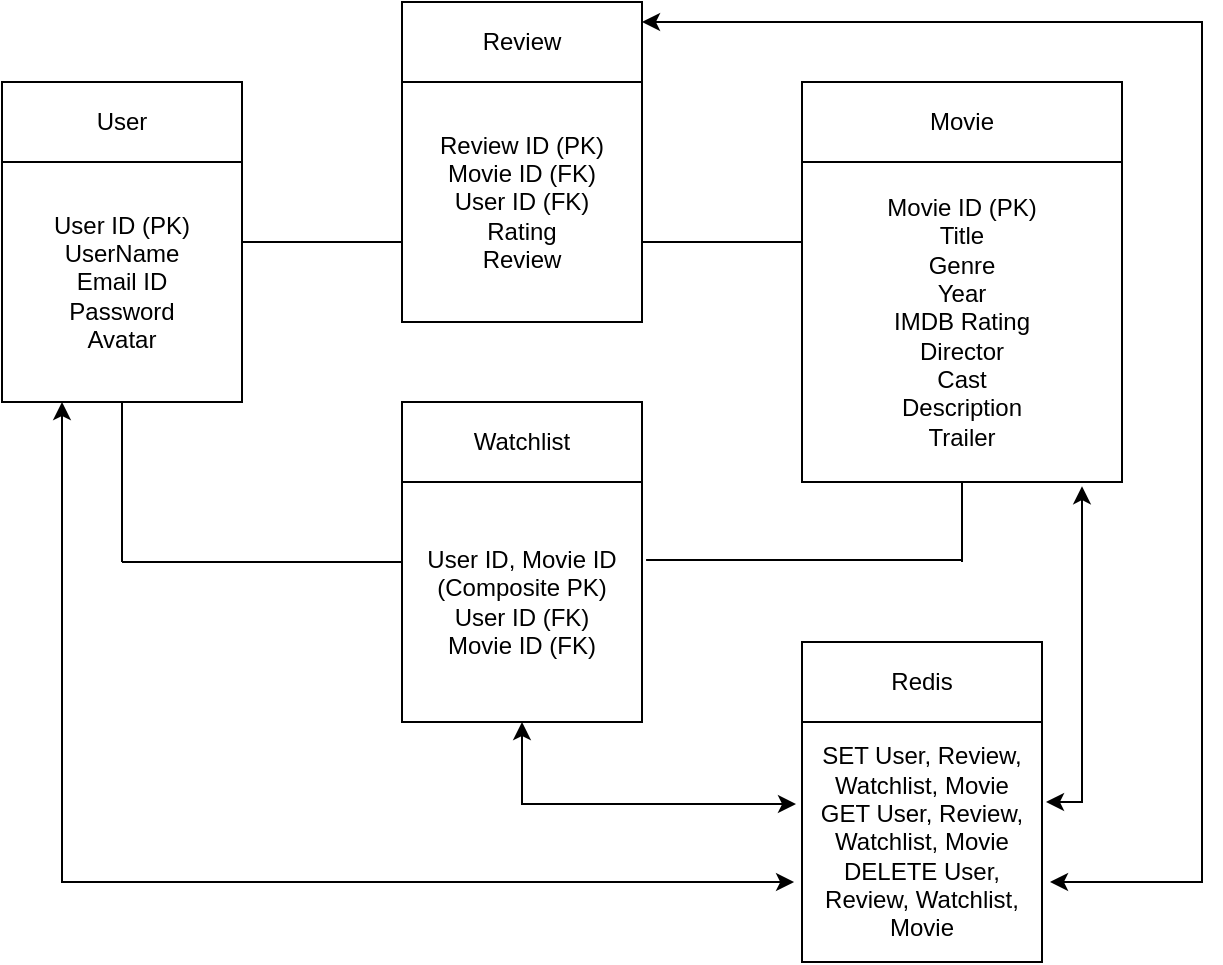 <mxfile version="26.0.2" pages="2">
  <diagram name="logical-model" id="VopYimtMmW9J_96sU1e9">
    <mxGraphModel dx="977" dy="590" grid="1" gridSize="10" guides="1" tooltips="1" connect="1" arrows="1" fold="1" page="1" pageScale="1" pageWidth="850" pageHeight="1100" math="0" shadow="0">
      <root>
        <mxCell id="0" />
        <mxCell id="1" parent="0" />
        <mxCell id="fMXuNrvXQG_GhTWxaBoO-1" value="User" style="rounded=0;whiteSpace=wrap;html=1;" vertex="1" parent="1">
          <mxGeometry x="80" y="120" width="120" height="40" as="geometry" />
        </mxCell>
        <mxCell id="fMXuNrvXQG_GhTWxaBoO-2" value="User ID (PK)&lt;div&gt;UserName&lt;/div&gt;&lt;div&gt;Email ID&lt;/div&gt;&lt;div&gt;Password&lt;/div&gt;&lt;div&gt;Avatar&lt;/div&gt;" style="whiteSpace=wrap;html=1;aspect=fixed;" vertex="1" parent="1">
          <mxGeometry x="80" y="160" width="120" height="120" as="geometry" />
        </mxCell>
        <mxCell id="fMXuNrvXQG_GhTWxaBoO-3" value="Review" style="rounded=0;whiteSpace=wrap;html=1;" vertex="1" parent="1">
          <mxGeometry x="280" y="80" width="120" height="40" as="geometry" />
        </mxCell>
        <mxCell id="fMXuNrvXQG_GhTWxaBoO-4" value="Review ID (PK)&lt;div&gt;Movie ID (FK)&lt;/div&gt;&lt;div&gt;User ID (FK)&lt;/div&gt;&lt;div&gt;Rating&lt;/div&gt;&lt;div&gt;Review&lt;/div&gt;" style="whiteSpace=wrap;html=1;aspect=fixed;" vertex="1" parent="1">
          <mxGeometry x="280" y="120" width="120" height="120" as="geometry" />
        </mxCell>
        <mxCell id="fMXuNrvXQG_GhTWxaBoO-5" value="Watchlist" style="rounded=0;whiteSpace=wrap;html=1;" vertex="1" parent="1">
          <mxGeometry x="280" y="280" width="120" height="40" as="geometry" />
        </mxCell>
        <mxCell id="fMXuNrvXQG_GhTWxaBoO-6" value="User ID, Movie ID (Composite PK)&lt;div&gt;User ID (FK)&lt;/div&gt;&lt;div&gt;Movie ID (FK)&lt;/div&gt;" style="whiteSpace=wrap;html=1;aspect=fixed;" vertex="1" parent="1">
          <mxGeometry x="280" y="320" width="120" height="120" as="geometry" />
        </mxCell>
        <mxCell id="fMXuNrvXQG_GhTWxaBoO-7" value="Movie" style="rounded=0;whiteSpace=wrap;html=1;" vertex="1" parent="1">
          <mxGeometry x="480" y="120" width="160" height="40" as="geometry" />
        </mxCell>
        <mxCell id="fMXuNrvXQG_GhTWxaBoO-8" value="Movie ID (PK)&lt;div&gt;Title&lt;/div&gt;&lt;div&gt;Genre&lt;/div&gt;&lt;div&gt;Year&lt;/div&gt;&lt;div&gt;IMDB Rating&lt;/div&gt;&lt;div&gt;Director&lt;/div&gt;&lt;div&gt;Cast&lt;/div&gt;&lt;div&gt;Description&lt;/div&gt;&lt;div&gt;Trailer&lt;/div&gt;" style="whiteSpace=wrap;html=1;aspect=fixed;" vertex="1" parent="1">
          <mxGeometry x="480" y="160" width="160" height="160" as="geometry" />
        </mxCell>
        <mxCell id="fMXuNrvXQG_GhTWxaBoO-9" value="Redis" style="rounded=0;whiteSpace=wrap;html=1;" vertex="1" parent="1">
          <mxGeometry x="480" y="400" width="120" height="40" as="geometry" />
        </mxCell>
        <mxCell id="fMXuNrvXQG_GhTWxaBoO-10" value="SET User, Review, Watchlist, Movie&lt;div&gt;GET User, Review, Watchlist, Movie&lt;/div&gt;&lt;div&gt;DELETE User, Review, Watchlist, Movie&lt;/div&gt;" style="whiteSpace=wrap;html=1;aspect=fixed;" vertex="1" parent="1">
          <mxGeometry x="480" y="440" width="120" height="120" as="geometry" />
        </mxCell>
        <mxCell id="fMXuNrvXQG_GhTWxaBoO-11" value="" style="endArrow=none;html=1;rounded=0;exitX=1.017;exitY=0.325;exitDx=0;exitDy=0;exitPerimeter=0;" edge="1" parent="1" source="fMXuNrvXQG_GhTWxaBoO-6">
          <mxGeometry width="50" height="50" relative="1" as="geometry">
            <mxPoint x="400" y="330" as="sourcePoint" />
            <mxPoint x="560" y="359" as="targetPoint" />
          </mxGeometry>
        </mxCell>
        <mxCell id="fMXuNrvXQG_GhTWxaBoO-12" value="" style="endArrow=none;html=1;rounded=0;entryX=0.5;entryY=1;entryDx=0;entryDy=0;" edge="1" parent="1" target="fMXuNrvXQG_GhTWxaBoO-8">
          <mxGeometry width="50" height="50" relative="1" as="geometry">
            <mxPoint x="560" y="360" as="sourcePoint" />
            <mxPoint x="450" y="280" as="targetPoint" />
          </mxGeometry>
        </mxCell>
        <mxCell id="fMXuNrvXQG_GhTWxaBoO-13" value="" style="endArrow=none;html=1;rounded=0;entryX=0;entryY=0.25;entryDx=0;entryDy=0;" edge="1" parent="1" target="fMXuNrvXQG_GhTWxaBoO-8">
          <mxGeometry width="50" height="50" relative="1" as="geometry">
            <mxPoint x="400" y="200" as="sourcePoint" />
            <mxPoint x="450" y="280" as="targetPoint" />
          </mxGeometry>
        </mxCell>
        <mxCell id="fMXuNrvXQG_GhTWxaBoO-14" value="" style="endArrow=none;html=1;rounded=0;exitX=0;exitY=0.667;exitDx=0;exitDy=0;exitPerimeter=0;" edge="1" parent="1" source="fMXuNrvXQG_GhTWxaBoO-4">
          <mxGeometry width="50" height="50" relative="1" as="geometry">
            <mxPoint x="400" y="330" as="sourcePoint" />
            <mxPoint x="200" y="200" as="targetPoint" />
          </mxGeometry>
        </mxCell>
        <mxCell id="fMXuNrvXQG_GhTWxaBoO-15" value="" style="endArrow=none;html=1;rounded=0;entryX=0.5;entryY=1;entryDx=0;entryDy=0;" edge="1" parent="1" target="fMXuNrvXQG_GhTWxaBoO-2">
          <mxGeometry width="50" height="50" relative="1" as="geometry">
            <mxPoint x="140" y="360" as="sourcePoint" />
            <mxPoint x="450" y="280" as="targetPoint" />
          </mxGeometry>
        </mxCell>
        <mxCell id="fMXuNrvXQG_GhTWxaBoO-16" value="" style="endArrow=none;html=1;rounded=0;exitX=0;exitY=0.333;exitDx=0;exitDy=0;exitPerimeter=0;" edge="1" parent="1" source="fMXuNrvXQG_GhTWxaBoO-6">
          <mxGeometry width="50" height="50" relative="1" as="geometry">
            <mxPoint x="400" y="330" as="sourcePoint" />
            <mxPoint x="140" y="360" as="targetPoint" />
          </mxGeometry>
        </mxCell>
        <mxCell id="fMXuNrvXQG_GhTWxaBoO-17" value="" style="endArrow=classic;startArrow=classic;html=1;rounded=0;entryX=-0.033;entryY=0.667;entryDx=0;entryDy=0;entryPerimeter=0;" edge="1" parent="1" target="fMXuNrvXQG_GhTWxaBoO-10">
          <mxGeometry width="50" height="50" relative="1" as="geometry">
            <mxPoint x="110" y="280" as="sourcePoint" />
            <mxPoint x="450" y="280" as="targetPoint" />
            <Array as="points">
              <mxPoint x="110" y="520" />
            </Array>
          </mxGeometry>
        </mxCell>
        <mxCell id="fMXuNrvXQG_GhTWxaBoO-18" value="" style="endArrow=classic;startArrow=classic;html=1;rounded=0;entryX=-0.025;entryY=0.342;entryDx=0;entryDy=0;entryPerimeter=0;exitX=0.5;exitY=1;exitDx=0;exitDy=0;" edge="1" parent="1" source="fMXuNrvXQG_GhTWxaBoO-6" target="fMXuNrvXQG_GhTWxaBoO-10">
          <mxGeometry width="50" height="50" relative="1" as="geometry">
            <mxPoint x="400" y="330" as="sourcePoint" />
            <mxPoint x="450" y="280" as="targetPoint" />
            <Array as="points">
              <mxPoint x="340" y="481" />
            </Array>
          </mxGeometry>
        </mxCell>
        <mxCell id="fMXuNrvXQG_GhTWxaBoO-20" value="" style="endArrow=classic;startArrow=classic;html=1;rounded=0;entryX=0.875;entryY=1.013;entryDx=0;entryDy=0;entryPerimeter=0;" edge="1" parent="1" target="fMXuNrvXQG_GhTWxaBoO-8">
          <mxGeometry width="50" height="50" relative="1" as="geometry">
            <mxPoint x="602" y="480" as="sourcePoint" />
            <mxPoint x="450" y="280" as="targetPoint" />
            <Array as="points">
              <mxPoint x="620" y="480" />
            </Array>
          </mxGeometry>
        </mxCell>
        <mxCell id="fMXuNrvXQG_GhTWxaBoO-21" value="" style="endArrow=classic;startArrow=classic;html=1;rounded=0;exitX=1;exitY=0.25;exitDx=0;exitDy=0;" edge="1" parent="1" source="fMXuNrvXQG_GhTWxaBoO-3">
          <mxGeometry width="50" height="50" relative="1" as="geometry">
            <mxPoint x="400" y="330" as="sourcePoint" />
            <mxPoint x="604" y="520" as="targetPoint" />
            <Array as="points">
              <mxPoint x="680" y="90" />
              <mxPoint x="680" y="520" />
            </Array>
          </mxGeometry>
        </mxCell>
      </root>
    </mxGraphModel>
  </diagram>
  <diagram id="XmUdoq8GpBCRKoC7AZUB" name="physical-model">
    <mxGraphModel dx="977" dy="590" grid="1" gridSize="10" guides="1" tooltips="1" connect="1" arrows="1" fold="1" page="1" pageScale="1" pageWidth="850" pageHeight="1100" math="0" shadow="0">
      <root>
        <mxCell id="0" />
        <mxCell id="1" parent="0" />
        <mxCell id="cfAbQgOyNFW1cMsDX7i4-1" value="User" style="rounded=0;whiteSpace=wrap;html=1;" vertex="1" parent="1">
          <mxGeometry x="80" y="120" width="160" height="40" as="geometry" />
        </mxCell>
        <mxCell id="cfAbQgOyNFW1cMsDX7i4-2" value="User ID: INTEGER AUTO INCREMENT&lt;div&gt;UserName: VARCHAR(255) NOT NULL&lt;/div&gt;&lt;div&gt;Email ID: VARCHAR(255) UNIQUE NOT NULL&lt;/div&gt;&lt;div&gt;Password: VARCHAR(255) NOT NULL&lt;/div&gt;&lt;div&gt;Avatar: VARCHAR(500)&lt;/div&gt;" style="whiteSpace=wrap;html=1;aspect=fixed;" vertex="1" parent="1">
          <mxGeometry x="80" y="160" width="160" height="160" as="geometry" />
        </mxCell>
        <mxCell id="cfAbQgOyNFW1cMsDX7i4-3" value="Review" style="rounded=0;whiteSpace=wrap;html=1;" vertex="1" parent="1">
          <mxGeometry x="280" y="80" width="140" height="40" as="geometry" />
        </mxCell>
        <mxCell id="cfAbQgOyNFW1cMsDX7i4-4" value="Review ID: INTEGER AUTO INCREMENT&lt;div&gt;Movie ID: INTEGER NOT NULL&lt;/div&gt;&lt;div&gt;User ID: INTEGER NOT NULL&lt;/div&gt;&lt;div&gt;Rating: INTEGER CHECK&lt;/div&gt;&lt;div&gt;Review: TEXT&lt;/div&gt;" style="whiteSpace=wrap;html=1;aspect=fixed;" vertex="1" parent="1">
          <mxGeometry x="280" y="120" width="140" height="140" as="geometry" />
        </mxCell>
        <mxCell id="cfAbQgOyNFW1cMsDX7i4-5" value="Watchlist" style="rounded=0;whiteSpace=wrap;html=1;" vertex="1" parent="1">
          <mxGeometry x="280" y="280" width="120" height="40" as="geometry" />
        </mxCell>
        <mxCell id="cfAbQgOyNFW1cMsDX7i4-6" value="&lt;div&gt;User ID: INTEGER NOT NULL&lt;/div&gt;&lt;div&gt;Movie ID: INTEGER NOT NULL&lt;/div&gt;" style="whiteSpace=wrap;html=1;aspect=fixed;" vertex="1" parent="1">
          <mxGeometry x="280" y="320" width="120" height="120" as="geometry" />
        </mxCell>
        <mxCell id="cfAbQgOyNFW1cMsDX7i4-7" value="Movie" style="rounded=0;whiteSpace=wrap;html=1;" vertex="1" parent="1">
          <mxGeometry x="480" y="120" width="180" height="40" as="geometry" />
        </mxCell>
        <mxCell id="cfAbQgOyNFW1cMsDX7i4-8" value="Movie ID: INTEGER AUTO INCREMENT&lt;div&gt;Title: VARCHAR(255) NOT NULL&lt;/div&gt;&lt;div&gt;Genre: VARCHAR(255)&lt;/div&gt;&lt;div&gt;Year: INTEGER CHECK&lt;/div&gt;&lt;div&gt;IMDB Rating: DECIMAL CHECK&lt;/div&gt;&lt;div&gt;Director: VARCHAR(255)&lt;/div&gt;&lt;div&gt;Cast: TEXT&lt;/div&gt;&lt;div&gt;Description: TEXT&lt;/div&gt;&lt;div&gt;Trailer: VARCHAR(500)&lt;/div&gt;" style="whiteSpace=wrap;html=1;aspect=fixed;" vertex="1" parent="1">
          <mxGeometry x="480" y="160" width="180" height="180" as="geometry" />
        </mxCell>
        <mxCell id="cfAbQgOyNFW1cMsDX7i4-9" value="Redis" style="rounded=0;whiteSpace=wrap;html=1;" vertex="1" parent="1">
          <mxGeometry x="480" y="400" width="120" height="40" as="geometry" />
        </mxCell>
        <mxCell id="cfAbQgOyNFW1cMsDX7i4-10" value="SET User, Review, Watchlist, Movie&lt;div&gt;GET User, Review, Watchlist, Movie&lt;/div&gt;&lt;div&gt;DELETE User, Review, Watchlist, Movie&lt;/div&gt;" style="whiteSpace=wrap;html=1;aspect=fixed;" vertex="1" parent="1">
          <mxGeometry x="480" y="440" width="120" height="120" as="geometry" />
        </mxCell>
        <mxCell id="cfAbQgOyNFW1cMsDX7i4-11" value="" style="endArrow=none;html=1;rounded=0;exitX=1.017;exitY=0.325;exitDx=0;exitDy=0;exitPerimeter=0;" edge="1" parent="1" source="cfAbQgOyNFW1cMsDX7i4-6">
          <mxGeometry width="50" height="50" relative="1" as="geometry">
            <mxPoint x="400" y="330" as="sourcePoint" />
            <mxPoint x="560" y="359" as="targetPoint" />
          </mxGeometry>
        </mxCell>
        <mxCell id="cfAbQgOyNFW1cMsDX7i4-12" value="" style="endArrow=none;html=1;rounded=0;" edge="1" parent="1">
          <mxGeometry width="50" height="50" relative="1" as="geometry">
            <mxPoint x="560" y="360" as="sourcePoint" />
            <mxPoint x="560" y="341" as="targetPoint" />
          </mxGeometry>
        </mxCell>
        <mxCell id="cfAbQgOyNFW1cMsDX7i4-13" value="" style="endArrow=none;html=1;rounded=0;" edge="1" parent="1">
          <mxGeometry width="50" height="50" relative="1" as="geometry">
            <mxPoint x="420" y="200" as="sourcePoint" />
            <mxPoint x="480" y="200" as="targetPoint" />
          </mxGeometry>
        </mxCell>
        <mxCell id="cfAbQgOyNFW1cMsDX7i4-14" value="" style="endArrow=none;html=1;rounded=0;" edge="1" parent="1">
          <mxGeometry width="50" height="50" relative="1" as="geometry">
            <mxPoint x="280" y="200" as="sourcePoint" />
            <mxPoint x="240" y="200" as="targetPoint" />
          </mxGeometry>
        </mxCell>
        <mxCell id="cfAbQgOyNFW1cMsDX7i4-15" value="" style="endArrow=none;html=1;rounded=0;entryX=0.5;entryY=1;entryDx=0;entryDy=0;" edge="1" parent="1" target="cfAbQgOyNFW1cMsDX7i4-2">
          <mxGeometry width="50" height="50" relative="1" as="geometry">
            <mxPoint x="160" y="360" as="sourcePoint" />
            <mxPoint x="450" y="280" as="targetPoint" />
          </mxGeometry>
        </mxCell>
        <mxCell id="cfAbQgOyNFW1cMsDX7i4-16" value="" style="endArrow=none;html=1;rounded=0;exitX=0;exitY=0.333;exitDx=0;exitDy=0;exitPerimeter=0;" edge="1" parent="1" source="cfAbQgOyNFW1cMsDX7i4-6">
          <mxGeometry width="50" height="50" relative="1" as="geometry">
            <mxPoint x="400" y="330" as="sourcePoint" />
            <mxPoint x="160" y="360" as="targetPoint" />
          </mxGeometry>
        </mxCell>
        <mxCell id="cfAbQgOyNFW1cMsDX7i4-17" value="" style="endArrow=classic;startArrow=classic;html=1;rounded=0;entryX=-0.033;entryY=0.667;entryDx=0;entryDy=0;entryPerimeter=0;" edge="1" parent="1" target="cfAbQgOyNFW1cMsDX7i4-10">
          <mxGeometry width="50" height="50" relative="1" as="geometry">
            <mxPoint x="110" y="330" as="sourcePoint" />
            <mxPoint x="450" y="280" as="targetPoint" />
            <Array as="points">
              <mxPoint x="110" y="520" />
            </Array>
          </mxGeometry>
        </mxCell>
        <mxCell id="cfAbQgOyNFW1cMsDX7i4-18" value="" style="endArrow=classic;startArrow=classic;html=1;rounded=0;entryX=-0.025;entryY=0.342;entryDx=0;entryDy=0;entryPerimeter=0;exitX=0.5;exitY=1;exitDx=0;exitDy=0;" edge="1" parent="1" source="cfAbQgOyNFW1cMsDX7i4-6" target="cfAbQgOyNFW1cMsDX7i4-10">
          <mxGeometry width="50" height="50" relative="1" as="geometry">
            <mxPoint x="400" y="330" as="sourcePoint" />
            <mxPoint x="450" y="280" as="targetPoint" />
            <Array as="points">
              <mxPoint x="340" y="481" />
            </Array>
          </mxGeometry>
        </mxCell>
        <mxCell id="cfAbQgOyNFW1cMsDX7i4-19" value="" style="endArrow=classic;startArrow=classic;html=1;rounded=0;" edge="1" parent="1">
          <mxGeometry width="50" height="50" relative="1" as="geometry">
            <mxPoint x="602" y="480" as="sourcePoint" />
            <mxPoint x="620" y="342" as="targetPoint" />
            <Array as="points">
              <mxPoint x="620" y="480" />
            </Array>
          </mxGeometry>
        </mxCell>
        <mxCell id="cfAbQgOyNFW1cMsDX7i4-20" value="" style="endArrow=classic;startArrow=classic;html=1;rounded=0;exitX=1;exitY=0.25;exitDx=0;exitDy=0;" edge="1" parent="1" source="cfAbQgOyNFW1cMsDX7i4-3">
          <mxGeometry width="50" height="50" relative="1" as="geometry">
            <mxPoint x="400" y="330" as="sourcePoint" />
            <mxPoint x="604" y="520" as="targetPoint" />
            <Array as="points">
              <mxPoint x="680" y="90" />
              <mxPoint x="680" y="520" />
            </Array>
          </mxGeometry>
        </mxCell>
      </root>
    </mxGraphModel>
  </diagram>
</mxfile>
